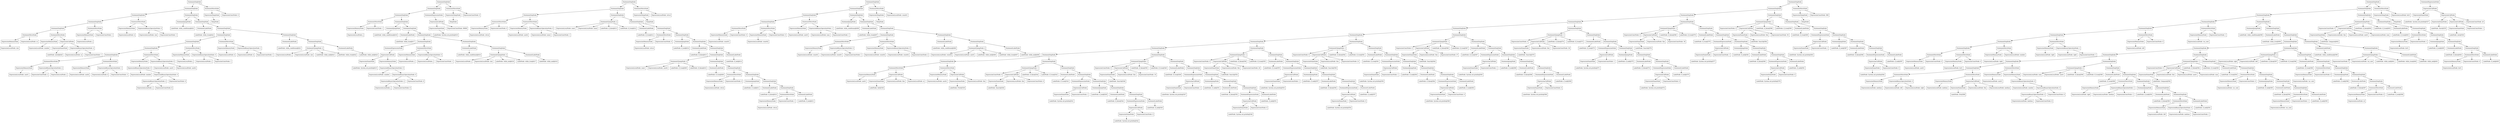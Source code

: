 digraph BinarySearch {
"0x6030000c0f40" [label="StatementSeqNode" shape=box]
"0x6030000c0ee0" [label="StatementSeqNode" shape=box]
"0x6030000c08b0" [label="StatementSeqNode" shape=box]
"0x6030000c07f0" [label="StatementSeqNode" shape=box]
"0x6030000c0790" [label="StatementSeqNode" shape=box]
"0x6030000c0700" [label="StatementMoveNode" shape=box]
"0x602000046f50" [label="ExpressionMemoryNode" shape=box]
"0x6040000a0fd0" [label="ExpressionLocalNode: size" shape=box]
"0x602000046f50" -> "0x6040000a0fd0"
"0x6030000c0700" -> "0x602000046f50"
"0x6040000a0f90" [label="ExpressionLocalNode: sz" shape=box]
"0x6030000c0700" -> "0x6040000a0f90"
"0x6030000c0790" -> "0x6030000c0700"
"0x6030000c0760" [label="StatementMoveNode" shape=box]
"0x602000047050" [label="ExpressionMemoryNode" shape=box]
"0x6040000a10d0" [label="ExpressionLocalNode: number" shape=box]
"0x602000047050" -> "0x6040000a10d0"
"0x6030000c0760" -> "0x602000047050"
"0x6040000a1050" [label="ExpressionCallNode" shape=box]
"0x602000046f90" [label="ExpressionNameNode" shape=box]
"0x6040000a1010" [label="LabelNode: new[]@620" shape=box]
"0x602000046f90" -> "0x6040000a1010"
"0x6040000a1050" -> "0x602000046f90"
"0x6030000c0730" [label="ExpressionBinaryOperationNode: 2" shape=box]
"0x6040000a1090" [label="ExpressionLocalNode: sz" shape=box]
"0x6030000c0730" -> "0x6040000a1090"
"0x602000046fd0" [label="ExpressionConstNode: 1" shape=box]
"0x6030000c0730" -> "0x602000046fd0"
"0x6040000a1050" -> "0x6030000c0730"
"0x6030000c0760" -> "0x6040000a1050"
"0x6030000c0790" -> "0x6030000c0760"
"0x6030000c07f0" -> "0x6030000c0790"
"0x6030000c07c0" [label="StatementMoveNode" shape=box]
"0x602000047110" [label="ExpressionMemoryNode" shape=box]
"0x6040000a1110" [label="ExpressionLocalNode: j" shape=box]
"0x602000047110" -> "0x6040000a1110"
"0x6030000c07c0" -> "0x602000047110"
"0x6020000470d0" [label="ExpressionConstNode: 1" shape=box]
"0x6030000c07c0" -> "0x6020000470d0"
"0x6030000c07f0" -> "0x6030000c07c0"
"0x6030000c08b0" -> "0x6030000c07f0"
"0x6030000c0880" [label="StatementMoveNode" shape=box]
"0x6020000471f0" [label="ExpressionMemoryNode" shape=box]
"0x6040000a1190" [label="ExpressionLocalNode: k" shape=box]
"0x6020000471f0" -> "0x6040000a1190"
"0x6030000c0880" -> "0x6020000471f0"
"0x6030000c0850" [label="ExpressionBinaryOperationNode: 0" shape=box]
"0x6040000a1150" [label="ExpressionLocalNode: size" shape=box]
"0x6030000c0850" -> "0x6040000a1150"
"0x6020000471b0" [label="ExpressionConstNode: 1" shape=box]
"0x6030000c0850" -> "0x6020000471b0"
"0x6030000c0880" -> "0x6030000c0850"
"0x6030000c08b0" -> "0x6030000c0880"
"0x6030000c0ee0" -> "0x6030000c08b0"
"0x6030000c0df0" [label="StatementSeqNode" shape=box]
"0x602000047750" [label="StatementJumpNode" shape=box]
"0x6040000a1550" [label="LabelNode: while_conditional@621" shape=box]
"0x602000047750" -> "0x6040000a1550"
"0x6030000c0df0" -> "0x602000047750"
"0x6030000c0e20" [label="StatementSeqNode" shape=box]
"0x602000047710" [label="StatementLabelNode" shape=box]
"0x6040000a1690" [label="LabelNode: while_true@622" shape=box]
"0x602000047710" -> "0x6040000a1690"
"0x6030000c0e20" -> "0x602000047710"
"0x6030000c0e50" [label="StatementSeqNode" shape=box]
"0x6030000c0ca0" [label="StatementSeqNode" shape=box]
"0x6030000c0cd0" [label="StatementSeqNode" shape=box]
"0x6030000c0d00" [label="StatementSeqNode" shape=box]
"0x6030000c0d30" [label="StatementSeqNode" shape=box]
"0x6030000c0970" [label="StatementMoveNode" shape=box]
"0x602000047310" [label="ExpressionMemoryNode" shape=box]
"0x6040000a1290" [label="ExpressionLocalNode: aux01" shape=box]
"0x602000047310" -> "0x6040000a1290"
"0x6030000c0970" -> "0x602000047310"
"0x6030000c0940" [label="ExpressionBinaryOperationNode: 2" shape=box]
"0x6020000472b0" [label="ExpressionConstNode: 2" shape=box]
"0x6030000c0940" -> "0x6020000472b0"
"0x6040000a1250" [label="ExpressionLocalNode: j" shape=box]
"0x6030000c0940" -> "0x6040000a1250"
"0x6030000c0970" -> "0x6030000c0940"
"0x6030000c0d30" -> "0x6030000c0970"
"0x6030000c0a00" [label="StatementMoveNode" shape=box]
"0x6020000473f0" [label="ExpressionMemoryNode" shape=box]
"0x6040000a1310" [label="ExpressionLocalNode: aux02" shape=box]
"0x6020000473f0" -> "0x6040000a1310"
"0x6030000c0a00" -> "0x6020000473f0"
"0x6030000c09d0" [label="ExpressionBinaryOperationNode: 1" shape=box]
"0x6040000a12d0" [label="ExpressionLocalNode: k" shape=box]
"0x6030000c09d0" -> "0x6040000a12d0"
"0x6020000473b0" [label="ExpressionConstNode: 3" shape=box]
"0x6030000c09d0" -> "0x6020000473b0"
"0x6030000c0a00" -> "0x6030000c09d0"
"0x6030000c0d30" -> "0x6030000c0a00"
"0x6030000c0d00" -> "0x6030000c0d30"
"0x6030000c0b20" [label="StatementMoveNode" shape=box]
"0x602000047510" [label="ExpressionMemoryNode" shape=box]
"0x6030000c0ac0" [label="ExpressionBinaryOperationNode: 0" shape=box]
"0x6040000a13d0" [label="ExpressionLocalNode: number" shape=box]
"0x6030000c0ac0" -> "0x6040000a13d0"
"0x6030000c0a90" [label="ExpressionBinaryOperationNode: 0" shape=box]
"0x6030000c0a60" [label="ExpressionBinaryOperationNode: 2" shape=box]
"0x6040000a1410" [label="ExpressionLocalNode: j" shape=box]
"0x6030000c0a60" -> "0x6040000a1410"
"0x6020000474f0" [label="ExpressionConstNode: 8" shape=box]
"0x6030000c0a60" -> "0x6020000474f0"
"0x6030000c0a90" -> "0x6030000c0a60"
"0x6020000474d0" [label="ExpressionConstNode: 8" shape=box]
"0x6030000c0a90" -> "0x6020000474d0"
"0x6030000c0ac0" -> "0x6030000c0a90"
"0x602000047510" -> "0x6030000c0ac0"
"0x6030000c0b20" -> "0x602000047510"
"0x6030000c0af0" [label="ExpressionBinaryOperationNode: 0" shape=box]
"0x6040000a1350" [label="ExpressionLocalNode: aux01" shape=box]
"0x6030000c0af0" -> "0x6040000a1350"
"0x6040000a1390" [label="ExpressionLocalNode: aux02" shape=box]
"0x6030000c0af0" -> "0x6040000a1390"
"0x6030000c0b20" -> "0x6030000c0af0"
"0x6030000c0d00" -> "0x6030000c0b20"
"0x6030000c0cd0" -> "0x6030000c0d00"
"0x6030000c0be0" [label="StatementMoveNode" shape=box]
"0x6020000475d0" [label="ExpressionMemoryNode" shape=box]
"0x6040000a1490" [label="ExpressionLocalNode: j" shape=box]
"0x6020000475d0" -> "0x6040000a1490"
"0x6030000c0be0" -> "0x6020000475d0"
"0x6030000c0bb0" [label="ExpressionBinaryOperationNode: 0" shape=box]
"0x6040000a1450" [label="ExpressionLocalNode: j" shape=box]
"0x6030000c0bb0" -> "0x6040000a1450"
"0x602000047590" [label="ExpressionConstNode: 1" shape=box]
"0x6030000c0bb0" -> "0x602000047590"
"0x6030000c0be0" -> "0x6030000c0bb0"
"0x6030000c0cd0" -> "0x6030000c0be0"
"0x6030000c0ca0" -> "0x6030000c0cd0"
"0x6030000c0c70" [label="StatementMoveNode" shape=box]
"0x602000047690" [label="ExpressionMemoryNode" shape=box]
"0x6040000a1510" [label="ExpressionLocalNode: k" shape=box]
"0x602000047690" -> "0x6040000a1510"
"0x6030000c0c70" -> "0x602000047690"
"0x6030000c0c40" [label="ExpressionBinaryOperationNode: 1" shape=box]
"0x6040000a14d0" [label="ExpressionLocalNode: k" shape=box]
"0x6030000c0c40" -> "0x6040000a14d0"
"0x602000047650" [label="ExpressionConstNode: 1" shape=box]
"0x6030000c0c40" -> "0x602000047650"
"0x6030000c0c70" -> "0x6030000c0c40"
"0x6030000c0ca0" -> "0x6030000c0c70"
"0x6030000c0e50" -> "0x6030000c0ca0"
"0x6030000c0e80" [label="StatementSeqNode" shape=box]
"0x6020000476f0" [label="StatementLabelNode" shape=box]
"0x6040000a1650" [label="LabelNode: while_conditional@621" shape=box]
"0x6020000476f0" -> "0x6040000a1650"
"0x6030000c0e80" -> "0x6020000476f0"
"0x6030000c0eb0" [label="StatementSeqNode" shape=box]
"0x6040000a1710" [label="StatementCJumpNode: 2" shape=box]
"0x6040000a11d0" [label="ExpressionLocalNode: j" shape=box]
"0x6040000a1710" -> "0x6040000a11d0"
"0x6040000a1210" [label="ExpressionLocalNode: size" shape=box]
"0x6040000a1710" -> "0x6040000a1210"
"0x6040000a1610" [label="LabelNode: while_end@623" shape=box]
"0x6040000a1710" -> "0x6040000a1610"
"0x6040000a15d0" [label="LabelNode: while_true@622" shape=box]
"0x6040000a1710" -> "0x6040000a15d0"
"0x6030000c0eb0" -> "0x6040000a1710"
"0x602000047730" [label="StatementLabelNode" shape=box]
"0x6040000a16d0" [label="LabelNode: while_end@623" shape=box]
"0x602000047730" -> "0x6040000a16d0"
"0x6030000c0eb0" -> "0x602000047730"
"0x6030000c0e80" -> "0x6030000c0eb0"
"0x6030000c0e50" -> "0x6030000c0e80"
"0x6030000c0e20" -> "0x6030000c0e50"
"0x6030000c0df0" -> "0x6030000c0e20"
"0x6030000c0ee0" -> "0x6030000c0df0"
"0x6030000c0f40" -> "0x6030000c0ee0"
"0x6030000c0f10" [label="StatementMoveNode" shape=box]
"0x6020000477f0" [label="ExpressionTempNode" shape=box]
"0x6040000a1750" [label="TempNode" shape=box]
"0x6020000477f0" -> "0x6040000a1750"
"0x6030000c0f10" -> "0x6020000477f0"
"0x6020000477d0" [label="ExpressionConstNode: 0" shape=box]
"0x6030000c0f10" -> "0x6020000477d0"
"0x6030000c0f40" -> "0x6030000c0f10"
"0x6030000c06d0" [label="StatementSeqNode" shape=box]
"0x6030000c0670" [label="StatementSeqNode" shape=box]
"0x6030000c05e0" [label="StatementSeqNode" shape=box]
"0x6030000c0250" [label="StatementMoveNode" shape=box]
"0x6020000469f0" [label="ExpressionMemoryNode" shape=box]
"0x6040000a0a10" [label="ExpressionLocalNode: j" shape=box]
"0x6020000469f0" -> "0x6040000a0a10"
"0x6030000c0250" -> "0x6020000469f0"
"0x6020000469b0" [label="ExpressionConstNode: 1" shape=box]
"0x6030000c0250" -> "0x6020000469b0"
"0x6030000c05e0" -> "0x6030000c0250"
"0x6030000c04f0" [label="StatementSeqNode" shape=box]
"0x602000046d30" [label="StatementJumpNode" shape=box]
"0x6040000a0c90" [label="LabelNode: while_conditional@616" shape=box]
"0x602000046d30" -> "0x6040000a0c90"
"0x6030000c04f0" -> "0x602000046d30"
"0x6030000c0520" [label="StatementSeqNode" shape=box]
"0x602000046cf0" [label="StatementLabelNode" shape=box]
"0x6040000a0dd0" [label="LabelNode: while_true@617" shape=box]
"0x602000046cf0" -> "0x6040000a0dd0"
"0x6030000c0520" -> "0x602000046cf0"
"0x6030000c0550" [label="StatementSeqNode" shape=box]
"0x6030000c0430" [label="StatementSeqNode" shape=box]
"0x602000046b70" [label="StatementExpressionNode" shape=box]
"0x6040000a0bd0" [label="ExpressionCallNode" shape=box]
"0x602000046b30" [label="ExpressionNameNode" shape=box]
"0x6040000a0b50" [label="LabelNode: System.out.println@615" shape=box]
"0x602000046b30" -> "0x6040000a0b50"
"0x6040000a0bd0" -> "0x602000046b30"
"0x602000046b10" [label="ExpressionMemoryNode" shape=box]
"0x6030000c0310" [label="ExpressionBinaryOperationNode: 0" shape=box]
"0x6040000a0ad0" [label="ExpressionLocalNode: number" shape=box]
"0x6030000c0310" -> "0x6040000a0ad0"
"0x6030000c02e0" [label="ExpressionBinaryOperationNode: 0" shape=box]
"0x6030000c02b0" [label="ExpressionBinaryOperationNode: 2" shape=box]
"0x6040000a0b10" [label="ExpressionLocalNode: j" shape=box]
"0x6030000c02b0" -> "0x6040000a0b10"
"0x602000046ad0" [label="ExpressionConstNode: 8" shape=box]
"0x6030000c02b0" -> "0x602000046ad0"
"0x6030000c02e0" -> "0x6030000c02b0"
"0x602000046ab0" [label="ExpressionConstNode: 8" shape=box]
"0x6030000c02e0" -> "0x602000046ab0"
"0x6030000c0310" -> "0x6030000c02e0"
"0x602000046b10" -> "0x6030000c0310"
"0x6040000a0bd0" -> "0x602000046b10"
"0x602000046b70" -> "0x6040000a0bd0"
"0x6030000c0430" -> "0x602000046b70"
"0x6030000c0400" [label="StatementMoveNode" shape=box]
"0x602000046c50" [label="ExpressionMemoryNode" shape=box]
"0x6040000a0c50" [label="ExpressionLocalNode: j" shape=box]
"0x602000046c50" -> "0x6040000a0c50"
"0x6030000c0400" -> "0x602000046c50"
"0x6030000c03d0" [label="ExpressionBinaryOperationNode: 0" shape=box]
"0x6040000a0c10" [label="ExpressionLocalNode: j" shape=box]
"0x6030000c03d0" -> "0x6040000a0c10"
"0x602000046c10" [label="ExpressionConstNode: 1" shape=box]
"0x6030000c03d0" -> "0x602000046c10"
"0x6030000c0400" -> "0x6030000c03d0"
"0x6030000c0430" -> "0x6030000c0400"
"0x6030000c0550" -> "0x6030000c0430"
"0x6030000c0580" [label="StatementSeqNode" shape=box]
"0x602000046cd0" [label="StatementLabelNode" shape=box]
"0x6040000a0d90" [label="LabelNode: while_conditional@616" shape=box]
"0x602000046cd0" -> "0x6040000a0d90"
"0x6030000c0580" -> "0x602000046cd0"
"0x6030000c05b0" [label="StatementSeqNode" shape=box]
"0x6040000a0e50" [label="StatementCJumpNode: 2" shape=box]
"0x6040000a0a50" [label="ExpressionLocalNode: j" shape=box]
"0x6040000a0e50" -> "0x6040000a0a50"
"0x6040000a0a90" [label="ExpressionLocalNode: size" shape=box]
"0x6040000a0e50" -> "0x6040000a0a90"
"0x6040000a0d50" [label="LabelNode: while_end@618" shape=box]
"0x6040000a0e50" -> "0x6040000a0d50"
"0x6040000a0d10" [label="LabelNode: while_true@617" shape=box]
"0x6040000a0e50" -> "0x6040000a0d10"
"0x6030000c05b0" -> "0x6040000a0e50"
"0x602000046d10" [label="StatementLabelNode" shape=box]
"0x6040000a0e10" [label="LabelNode: while_end@618" shape=box]
"0x602000046d10" -> "0x6040000a0e10"
"0x6030000c05b0" -> "0x602000046d10"
"0x6030000c0580" -> "0x6030000c05b0"
"0x6030000c0550" -> "0x6030000c0580"
"0x6030000c0520" -> "0x6030000c0550"
"0x6030000c04f0" -> "0x6030000c0520"
"0x6030000c05e0" -> "0x6030000c04f0"
"0x6030000c0670" -> "0x6030000c05e0"
"0x602000046e10" [label="StatementExpressionNode" shape=box]
"0x6040000a0f10" [label="ExpressionCallNode" shape=box]
"0x602000046dd0" [label="ExpressionNameNode" shape=box]
"0x6040000a0e90" [label="LabelNode: System.out.println@619" shape=box]
"0x602000046dd0" -> "0x6040000a0e90"
"0x6040000a0f10" -> "0x602000046dd0"
"0x602000046db0" [label="ExpressionConstNode: 99999" shape=box]
"0x6040000a0f10" -> "0x602000046db0"
"0x602000046e10" -> "0x6040000a0f10"
"0x6030000c0670" -> "0x602000046e10"
"0x6030000c06d0" -> "0x6030000c0670"
"0x6030000c06a0" [label="StatementMoveNode" shape=box]
"0x602000046eb0" [label="ExpressionTempNode" shape=box]
"0x6040000a0f50" [label="TempNode" shape=box]
"0x602000046eb0" -> "0x6040000a0f50"
"0x6030000c06a0" -> "0x602000046eb0"
"0x602000046e90" [label="ExpressionConstNode: 0" shape=box]
"0x6030000c06a0" -> "0x602000046e90"
"0x6030000c06d0" -> "0x6030000c06a0"
"0x6030000c01f0" [label="StatementSeqNode" shape=box]
"0x6030000c0190" [label="StatementSeqNode" shape=box]
"0x60300009fdc0" [label="StatementSeqNode" shape=box]
"0x60300009fd00" [label="StatementMoveNode" shape=box]
"0x602000046430" [label="ExpressionMemoryNode" shape=box]
"0x6040000a0390" [label="ExpressionLocalNode: retval" shape=box]
"0x602000046430" -> "0x6040000a0390"
"0x60300009fd00" -> "0x602000046430"
"0x6020000463f0" [label="ExpressionConstNode: 0" shape=box]
"0x60300009fd00" -> "0x6020000463f0"
"0x60300009fdc0" -> "0x60300009fd00"
"0x60300009fd90" [label="StatementMoveNode" shape=box]
"0x6020000464f0" [label="ExpressionMemoryNode" shape=box]
"0x6040000a0410" [label="ExpressionLocalNode: aux02" shape=box]
"0x6020000464f0" -> "0x6040000a0410"
"0x60300009fd90" -> "0x6020000464f0"
"0x60300009fd60" [label="ExpressionBinaryOperationNode: 0" shape=box]
"0x6040000a03d0" [label="ExpressionLocalNode: num2" shape=box]
"0x60300009fd60" -> "0x6040000a03d0"
"0x6020000464b0" [label="ExpressionConstNode: 1" shape=box]
"0x60300009fd60" -> "0x6020000464b0"
"0x60300009fd90" -> "0x60300009fd60"
"0x60300009fdc0" -> "0x60300009fd90"
"0x6030000c0190" -> "0x60300009fdc0"
"0x6030000c0070" [label="StatementSeqNode" shape=box]
"0x6040000a0950" [label="StatementCJumpNode: 2" shape=box]
"0x6040000a0450" [label="ExpressionLocalNode: num1" shape=box]
"0x6040000a0950" -> "0x6040000a0450"
"0x6040000a0490" [label="ExpressionLocalNode: num2" shape=box]
"0x6040000a0950" -> "0x6040000a0490"
"0x6040000a0810" [label="LabelNode: if_false@613" shape=box]
"0x6040000a0950" -> "0x6040000a0810"
"0x6040000a07d0" [label="LabelNode: if_true@612" shape=box]
"0x6040000a0950" -> "0x6040000a07d0"
"0x6030000c0070" -> "0x6040000a0950"
"0x6030000c00a0" [label="StatementSeqNode" shape=box]
"0x602000046850" [label="StatementLabelNode" shape=box]
"0x6040000a0890" [label="LabelNode: if_true@612" shape=box]
"0x602000046850" -> "0x6040000a0890"
"0x6030000c00a0" -> "0x602000046850"
"0x6030000c00d0" [label="StatementSeqNode" shape=box]
"0x60300009fe20" [label="StatementMoveNode" shape=box]
"0x6020000465f0" [label="ExpressionMemoryNode" shape=box]
"0x6040000a04d0" [label="ExpressionLocalNode: retval" shape=box]
"0x6020000465f0" -> "0x6040000a04d0"
"0x60300009fe20" -> "0x6020000465f0"
"0x6020000465b0" [label="ExpressionConstNode: 0" shape=box]
"0x60300009fe20" -> "0x6020000465b0"
"0x6030000c00d0" -> "0x60300009fe20"
"0x6030000c0100" [label="StatementSeqNode" shape=box]
"0x6020000468b0" [label="StatementJumpNode" shape=box]
"0x6040000a0850" [label="LabelNode: if_end@614" shape=box]
"0x6020000468b0" -> "0x6040000a0850"
"0x6030000c0100" -> "0x6020000468b0"
"0x6030000c0130" [label="StatementSeqNode" shape=box]
"0x602000046870" [label="StatementLabelNode" shape=box]
"0x6040000a08d0" [label="LabelNode: if_false@613" shape=box]
"0x602000046870" -> "0x6040000a08d0"
"0x6030000c0130" -> "0x602000046870"
"0x6030000c0160" [label="StatementSeqNode" shape=box]
"0x60300009ff40" [label="StatementSeqNode" shape=box]
"0x6040000a0790" [label="StatementCJumpNode: 2" shape=box]
"0x6040000a0510" [label="ExpressionLocalNode: num1" shape=box]
"0x6040000a0790" -> "0x6040000a0510"
"0x6040000a0550" [label="ExpressionLocalNode: aux02" shape=box]
"0x6040000a0790" -> "0x6040000a0550"
"0x6040000a0610" [label="LabelNode: if_true@609" shape=box]
"0x6040000a0790" -> "0x6040000a0610"
"0x6040000a0650" [label="LabelNode: if_false@610" shape=box]
"0x6040000a0790" -> "0x6040000a0650"
"0x60300009ff40" -> "0x6040000a0790"
"0x60300009ff70" [label="StatementSeqNode" shape=box]
"0x6020000467b0" [label="StatementLabelNode" shape=box]
"0x6040000a06d0" [label="LabelNode: if_true@609" shape=box]
"0x6020000467b0" -> "0x6040000a06d0"
"0x60300009ff70" -> "0x6020000467b0"
"0x60300009ffa0" [label="StatementSeqNode" shape=box]
"0x60300009fee0" [label="StatementMoveNode" shape=box]
"0x6020000466d0" [label="ExpressionMemoryNode" shape=box]
"0x6040000a0590" [label="ExpressionLocalNode: retval" shape=box]
"0x6020000466d0" -> "0x6040000a0590"
"0x60300009fee0" -> "0x6020000466d0"
"0x602000046690" [label="ExpressionConstNode: 0" shape=box]
"0x60300009fee0" -> "0x602000046690"
"0x60300009ffa0" -> "0x60300009fee0"
"0x60300009ffd0" [label="StatementSeqNode" shape=box]
"0x602000046810" [label="StatementJumpNode" shape=box]
"0x6040000a0690" [label="LabelNode: if_end@611" shape=box]
"0x602000046810" -> "0x6040000a0690"
"0x60300009ffd0" -> "0x602000046810"
"0x6030000c0010" [label="StatementSeqNode" shape=box]
"0x6020000467d0" [label="StatementLabelNode" shape=box]
"0x6040000a0710" [label="LabelNode: if_false@610" shape=box]
"0x6020000467d0" -> "0x6040000a0710"
"0x6030000c0010" -> "0x6020000467d0"
"0x6030000c0040" [label="StatementSeqNode" shape=box]
"0x60300009ff10" [label="StatementMoveNode" shape=box]
"0x602000046770" [label="ExpressionMemoryNode" shape=box]
"0x6040000a05d0" [label="ExpressionLocalNode: retval" shape=box]
"0x602000046770" -> "0x6040000a05d0"
"0x60300009ff10" -> "0x602000046770"
"0x602000046730" [label="ExpressionConstNode: 1" shape=box]
"0x60300009ff10" -> "0x602000046730"
"0x6030000c0040" -> "0x60300009ff10"
"0x6020000467f0" [label="StatementLabelNode" shape=box]
"0x6040000a0750" [label="LabelNode: if_end@611" shape=box]
"0x6020000467f0" -> "0x6040000a0750"
"0x6030000c0040" -> "0x6020000467f0"
"0x6030000c0010" -> "0x6030000c0040"
"0x60300009ffd0" -> "0x6030000c0010"
"0x60300009ffa0" -> "0x60300009ffd0"
"0x60300009ff70" -> "0x60300009ffa0"
"0x60300009ff40" -> "0x60300009ff70"
"0x6030000c0160" -> "0x60300009ff40"
"0x602000046890" [label="StatementLabelNode" shape=box]
"0x6040000a0910" [label="LabelNode: if_end@614" shape=box]
"0x602000046890" -> "0x6040000a0910"
"0x6030000c0160" -> "0x602000046890"
"0x6030000c0130" -> "0x6030000c0160"
"0x6030000c0100" -> "0x6030000c0130"
"0x6030000c00d0" -> "0x6030000c0100"
"0x6030000c00a0" -> "0x6030000c00d0"
"0x6030000c0070" -> "0x6030000c00a0"
"0x6030000c0190" -> "0x6030000c0070"
"0x6030000c01f0" -> "0x6030000c0190"
"0x6030000c01c0" [label="StatementMoveNode" shape=box]
"0x602000046930" [label="ExpressionTempNode" shape=box]
"0x6040000a09d0" [label="TempNode" shape=box]
"0x602000046930" -> "0x6040000a09d0"
"0x6030000c01c0" -> "0x602000046930"
"0x6040000a0990" [label="ExpressionLocalNode: retval" shape=box]
"0x6030000c01c0" -> "0x6040000a0990"
"0x6030000c01f0" -> "0x6030000c01c0"
"0x60300009fca0" [label="StatementSeqNode" shape=box]
"0x60300009fc40" [label="StatementSeqNode" shape=box]
"0x60300009f910" [label="StatementSeqNode" shape=box]
"0x60300009f850" [label="StatementSeqNode" shape=box]
"0x6030000bffe0" [label="StatementMoveNode" shape=box]
"0x602000045e90" [label="ExpressionMemoryNode" shape=box]
"0x60400009fe90" [label="ExpressionLocalNode: count01" shape=box]
"0x602000045e90" -> "0x60400009fe90"
"0x6030000bffe0" -> "0x602000045e90"
"0x602000045e50" [label="ExpressionConstNode: 0" shape=box]
"0x6030000bffe0" -> "0x602000045e50"
"0x60300009f850" -> "0x6030000bffe0"
"0x60300009f820" [label="StatementMoveNode" shape=box]
"0x602000045f30" [label="ExpressionMemoryNode" shape=box]
"0x60400009fed0" [label="ExpressionLocalNode: count02" shape=box]
"0x602000045f30" -> "0x60400009fed0"
"0x60300009f820" -> "0x602000045f30"
"0x602000045ef0" [label="ExpressionConstNode: 0" shape=box]
"0x60300009f820" -> "0x602000045ef0"
"0x60300009f850" -> "0x60300009f820"
"0x60300009f910" -> "0x60300009f850"
"0x60300009f8e0" [label="StatementMoveNode" shape=box]
"0x602000046010" [label="ExpressionMemoryNode" shape=box]
"0x60400009ff50" [label="ExpressionLocalNode: aux03" shape=box]
"0x602000046010" -> "0x60400009ff50"
"0x60300009f8e0" -> "0x602000046010"
"0x60300009f8b0" [label="ExpressionBinaryOperationNode: 1" shape=box]
"0x60400009ff10" [label="ExpressionLocalNode: num" shape=box]
"0x60300009f8b0" -> "0x60400009ff10"
"0x602000045fd0" [label="ExpressionConstNode: 1" shape=box]
"0x60300009f8b0" -> "0x602000045fd0"
"0x60300009f8e0" -> "0x60300009f8b0"
"0x60300009f910" -> "0x60300009f8e0"
"0x60300009fc40" -> "0x60300009f910"
"0x60300009fb50" [label="StatementSeqNode" shape=box]
"0x6020000462f0" [label="StatementJumpNode" shape=box]
"0x6040000a0110" [label="LabelNode: while_conditional@606" shape=box]
"0x6020000462f0" -> "0x6040000a0110"
"0x60300009fb50" -> "0x6020000462f0"
"0x60300009fb80" [label="StatementSeqNode" shape=box]
"0x6020000462b0" [label="StatementLabelNode" shape=box]
"0x6040000a0250" [label="LabelNode: while_true@607" shape=box]
"0x6020000462b0" -> "0x6040000a0250"
"0x60300009fb80" -> "0x6020000462b0"
"0x60300009fbb0" [label="StatementSeqNode" shape=box]
"0x60300009fa90" [label="StatementSeqNode" shape=box]
"0x60300009f9d0" [label="StatementMoveNode" shape=box]
"0x602000046130" [label="ExpressionMemoryNode" shape=box]
"0x6040000a0050" [label="ExpressionLocalNode: count01" shape=box]
"0x602000046130" -> "0x6040000a0050"
"0x60300009f9d0" -> "0x602000046130"
"0x60300009f9a0" [label="ExpressionBinaryOperationNode: 0" shape=box]
"0x6040000a0010" [label="ExpressionLocalNode: count01" shape=box]
"0x60300009f9a0" -> "0x6040000a0010"
"0x6020000460f0" [label="ExpressionConstNode: 1" shape=box]
"0x60300009f9a0" -> "0x6020000460f0"
"0x60300009f9d0" -> "0x60300009f9a0"
"0x60300009fa90" -> "0x60300009f9d0"
"0x60300009fa60" [label="StatementMoveNode" shape=box]
"0x602000046210" [label="ExpressionMemoryNode" shape=box]
"0x6040000a00d0" [label="ExpressionLocalNode: count02" shape=box]
"0x602000046210" -> "0x6040000a00d0"
"0x60300009fa60" -> "0x602000046210"
"0x60300009fa30" [label="ExpressionBinaryOperationNode: 0" shape=box]
"0x6040000a0090" [label="ExpressionLocalNode: count02" shape=box]
"0x60300009fa30" -> "0x6040000a0090"
"0x6020000461d0" [label="ExpressionConstNode: 2" shape=box]
"0x60300009fa30" -> "0x6020000461d0"
"0x60300009fa60" -> "0x60300009fa30"
"0x60300009fa90" -> "0x60300009fa60"
"0x60300009fbb0" -> "0x60300009fa90"
"0x60300009fbe0" [label="StatementSeqNode" shape=box]
"0x602000046290" [label="StatementLabelNode" shape=box]
"0x6040000a0210" [label="LabelNode: while_conditional@606" shape=box]
"0x602000046290" -> "0x6040000a0210"
"0x60300009fbe0" -> "0x602000046290"
"0x60300009fc10" [label="StatementSeqNode" shape=box]
"0x6040000a02d0" [label="StatementCJumpNode: 2" shape=box]
"0x60400009ff90" [label="ExpressionLocalNode: count02" shape=box]
"0x6040000a02d0" -> "0x60400009ff90"
"0x60400009ffd0" [label="ExpressionLocalNode: aux03" shape=box]
"0x6040000a02d0" -> "0x60400009ffd0"
"0x6040000a01d0" [label="LabelNode: while_end@608" shape=box]
"0x6040000a02d0" -> "0x6040000a01d0"
"0x6040000a0190" [label="LabelNode: while_true@607" shape=box]
"0x6040000a02d0" -> "0x6040000a0190"
"0x60300009fc10" -> "0x6040000a02d0"
"0x6020000462d0" [label="StatementLabelNode" shape=box]
"0x6040000a0290" [label="LabelNode: while_end@608" shape=box]
"0x6020000462d0" -> "0x6040000a0290"
"0x60300009fc10" -> "0x6020000462d0"
"0x60300009fbe0" -> "0x60300009fc10"
"0x60300009fbb0" -> "0x60300009fbe0"
"0x60300009fb80" -> "0x60300009fbb0"
"0x60300009fb50" -> "0x60300009fb80"
"0x60300009fc40" -> "0x60300009fb50"
"0x60300009fca0" -> "0x60300009fc40"
"0x60300009fc70" [label="StatementMoveNode" shape=box]
"0x602000046370" [label="ExpressionTempNode" shape=box]
"0x6040000a0350" [label="TempNode" shape=box]
"0x602000046370" -> "0x6040000a0350"
"0x60300009fc70" -> "0x602000046370"
"0x6040000a0310" [label="ExpressionLocalNode: count01" shape=box]
"0x60300009fc70" -> "0x6040000a0310"
"0x60300009fca0" -> "0x60300009fc70"
"0x6030000bf020" [label="StatementSeqNode" shape=box]
"0x6030000befc0" [label="StatementSeqNode" shape=box]
"0x6030000bedb0" [label="StatementSeqNode" shape=box]
"0x6030000beba0" [label="StatementSeqNode" shape=box]
"0x6030000be990" [label="StatementSeqNode" shape=box]
"0x6030000be780" [label="StatementSeqNode" shape=box]
"0x6030000be570" [label="StatementSeqNode" shape=box]
"0x6030000be360" [label="StatementSeqNode" shape=box]
"0x6030000be150" [label="StatementSeqNode" shape=box]
"0x6030000bdf40" [label="StatementSeqNode" shape=box]
"0x6030000bdee0" [label="StatementMoveNode" shape=box]
"0x602000042ed0" [label="ExpressionMemoryNode" shape=box]
"0x60400009c890" [label="ExpressionLocalNode: aux01" shape=box]
"0x602000042ed0" -> "0x60400009c890"
"0x6030000bdee0" -> "0x602000042ed0"
"0x60400009c7d0" [label="ExpressionCallNode" shape=box]
"0x602000042df0" [label="ExpressionNameNode" shape=box]
"0x60400009c790" [label="LabelNode: Init@538" shape=box]
"0x602000042df0" -> "0x60400009c790"
"0x60400009c7d0" -> "0x602000042df0"
"0x60400009c810" [label="ExpressionLocalNode: this" shape=box]
"0x60400009c7d0" -> "0x60400009c810"
"0x60400009c850" [label="ExpressionLocalNode: sz" shape=box]
"0x60400009c7d0" -> "0x60400009c850"
"0x6030000bdee0" -> "0x60400009c7d0"
"0x6030000bdf40" -> "0x6030000bdee0"
"0x6030000bdf10" [label="StatementMoveNode" shape=box]
"0x602000042fb0" [label="ExpressionMemoryNode" shape=box]
"0x60400009c990" [label="ExpressionLocalNode: aux02" shape=box]
"0x602000042fb0" -> "0x60400009c990"
"0x6030000bdf10" -> "0x602000042fb0"
"0x60400009c910" [label="ExpressionCallNode" shape=box]
"0x602000042f10" [label="ExpressionNameNode" shape=box]
"0x60400009c8d0" [label="LabelNode: Print@539" shape=box]
"0x602000042f10" -> "0x60400009c8d0"
"0x60400009c910" -> "0x602000042f10"
"0x60400009c950" [label="ExpressionLocalNode: this" shape=box]
"0x60400009c910" -> "0x60400009c950"
"0x6030000bdf10" -> "0x60400009c910"
"0x6030000bdf40" -> "0x6030000bdf10"
"0x6030000be150" -> "0x6030000bdf40"
"0x6030000be030" [label="StatementSeqNode" shape=box]
"0x60400009cd90" [label="StatementCJumpNode: 1" shape=box]
"0x6020000432f0" [label="ExpressionConstNode: 0" shape=box]
"0x60400009cd90" -> "0x6020000432f0"
"0x60400009ca10" [label="ExpressionCallNode" shape=box]
"0x602000043010" [label="ExpressionNameNode" shape=box]
"0x60400009c9d0" [label="LabelNode: Search@540" shape=box]
"0x602000043010" -> "0x60400009c9d0"
"0x60400009ca10" -> "0x602000043010"
"0x60400009ca50" [label="ExpressionLocalNode: this" shape=box]
"0x60400009ca10" -> "0x60400009ca50"
"0x602000043090" [label="ExpressionConstNode: 8" shape=box]
"0x60400009ca10" -> "0x602000043090"
"0x60400009cd90" -> "0x60400009ca10"
"0x60400009cc50" [label="LabelNode: if_false@544" shape=box]
"0x60400009cd90" -> "0x60400009cc50"
"0x60400009cc10" [label="LabelNode: if_true@543" shape=box]
"0x60400009cd90" -> "0x60400009cc10"
"0x6030000be030" -> "0x60400009cd90"
"0x6030000be060" [label="StatementSeqNode" shape=box]
"0x602000043270" [label="StatementLabelNode" shape=box]
"0x60400009ccd0" [label="LabelNode: if_true@543" shape=box]
"0x602000043270" -> "0x60400009ccd0"
"0x6030000be060" -> "0x602000043270"
"0x6030000be090" [label="StatementSeqNode" shape=box]
"0x602000043170" [label="StatementExpressionNode" shape=box]
"0x60400009cb10" [label="ExpressionCallNode" shape=box]
"0x602000043130" [label="ExpressionNameNode" shape=box]
"0x60400009ca90" [label="LabelNode: System.out.println@541" shape=box]
"0x602000043130" -> "0x60400009ca90"
"0x60400009cb10" -> "0x602000043130"
"0x602000043110" [label="ExpressionConstNode: 1" shape=box]
"0x60400009cb10" -> "0x602000043110"
"0x602000043170" -> "0x60400009cb10"
"0x6030000be090" -> "0x602000043170"
"0x6030000be0c0" [label="StatementSeqNode" shape=box]
"0x6020000432d0" [label="StatementJumpNode" shape=box]
"0x60400009cc90" [label="LabelNode: if_end@545" shape=box]
"0x6020000432d0" -> "0x60400009cc90"
"0x6030000be0c0" -> "0x6020000432d0"
"0x6030000be0f0" [label="StatementSeqNode" shape=box]
"0x602000043290" [label="StatementLabelNode" shape=box]
"0x60400009cd10" [label="LabelNode: if_false@544" shape=box]
"0x602000043290" -> "0x60400009cd10"
"0x6030000be0f0" -> "0x602000043290"
"0x6030000be120" [label="StatementSeqNode" shape=box]
"0x602000043230" [label="StatementExpressionNode" shape=box]
"0x60400009cbd0" [label="ExpressionCallNode" shape=box]
"0x6020000431f0" [label="ExpressionNameNode" shape=box]
"0x60400009cb50" [label="LabelNode: System.out.println@542" shape=box]
"0x6020000431f0" -> "0x60400009cb50"
"0x60400009cbd0" -> "0x6020000431f0"
"0x6020000431d0" [label="ExpressionConstNode: 0" shape=box]
"0x60400009cbd0" -> "0x6020000431d0"
"0x602000043230" -> "0x60400009cbd0"
"0x6030000be120" -> "0x602000043230"
"0x6020000432b0" [label="StatementLabelNode" shape=box]
"0x60400009cd50" [label="LabelNode: if_end@545" shape=box]
"0x6020000432b0" -> "0x60400009cd50"
"0x6030000be120" -> "0x6020000432b0"
"0x6030000be0f0" -> "0x6030000be120"
"0x6030000be0c0" -> "0x6030000be0f0"
"0x6030000be090" -> "0x6030000be0c0"
"0x6030000be060" -> "0x6030000be090"
"0x6030000be030" -> "0x6030000be060"
"0x6030000be150" -> "0x6030000be030"
"0x6030000be360" -> "0x6030000be150"
"0x6030000be240" [label="StatementSeqNode" shape=box]
"0x60400009d190" [label="StatementCJumpNode: 1" shape=box]
"0x602000043630" [label="ExpressionConstNode: 0" shape=box]
"0x60400009d190" -> "0x602000043630"
"0x60400009ce10" [label="ExpressionCallNode" shape=box]
"0x602000043350" [label="ExpressionNameNode" shape=box]
"0x60400009cdd0" [label="LabelNode: Search@546" shape=box]
"0x602000043350" -> "0x60400009cdd0"
"0x60400009ce10" -> "0x602000043350"
"0x60400009ce50" [label="ExpressionLocalNode: this" shape=box]
"0x60400009ce10" -> "0x60400009ce50"
"0x6020000433d0" [label="ExpressionConstNode: 19" shape=box]
"0x60400009ce10" -> "0x6020000433d0"
"0x60400009d190" -> "0x60400009ce10"
"0x60400009d050" [label="LabelNode: if_false@550" shape=box]
"0x60400009d190" -> "0x60400009d050"
"0x60400009d010" [label="LabelNode: if_true@549" shape=box]
"0x60400009d190" -> "0x60400009d010"
"0x6030000be240" -> "0x60400009d190"
"0x6030000be270" [label="StatementSeqNode" shape=box]
"0x6020000435b0" [label="StatementLabelNode" shape=box]
"0x60400009d0d0" [label="LabelNode: if_true@549" shape=box]
"0x6020000435b0" -> "0x60400009d0d0"
"0x6030000be270" -> "0x6020000435b0"
"0x6030000be2a0" [label="StatementSeqNode" shape=box]
"0x6020000434b0" [label="StatementExpressionNode" shape=box]
"0x60400009cf10" [label="ExpressionCallNode" shape=box]
"0x602000043470" [label="ExpressionNameNode" shape=box]
"0x60400009ce90" [label="LabelNode: System.out.println@547" shape=box]
"0x602000043470" -> "0x60400009ce90"
"0x60400009cf10" -> "0x602000043470"
"0x602000043450" [label="ExpressionConstNode: 1" shape=box]
"0x60400009cf10" -> "0x602000043450"
"0x6020000434b0" -> "0x60400009cf10"
"0x6030000be2a0" -> "0x6020000434b0"
"0x6030000be2d0" [label="StatementSeqNode" shape=box]
"0x602000043610" [label="StatementJumpNode" shape=box]
"0x60400009d090" [label="LabelNode: if_end@551" shape=box]
"0x602000043610" -> "0x60400009d090"
"0x6030000be2d0" -> "0x602000043610"
"0x6030000be300" [label="StatementSeqNode" shape=box]
"0x6020000435d0" [label="StatementLabelNode" shape=box]
"0x60400009d110" [label="LabelNode: if_false@550" shape=box]
"0x6020000435d0" -> "0x60400009d110"
"0x6030000be300" -> "0x6020000435d0"
"0x6030000be330" [label="StatementSeqNode" shape=box]
"0x602000043570" [label="StatementExpressionNode" shape=box]
"0x60400009cfd0" [label="ExpressionCallNode" shape=box]
"0x602000043530" [label="ExpressionNameNode" shape=box]
"0x60400009cf50" [label="LabelNode: System.out.println@548" shape=box]
"0x602000043530" -> "0x60400009cf50"
"0x60400009cfd0" -> "0x602000043530"
"0x602000043510" [label="ExpressionConstNode: 0" shape=box]
"0x60400009cfd0" -> "0x602000043510"
"0x602000043570" -> "0x60400009cfd0"
"0x6030000be330" -> "0x602000043570"
"0x6020000435f0" [label="StatementLabelNode" shape=box]
"0x60400009d150" [label="LabelNode: if_end@551" shape=box]
"0x6020000435f0" -> "0x60400009d150"
"0x6030000be330" -> "0x6020000435f0"
"0x6030000be300" -> "0x6030000be330"
"0x6030000be2d0" -> "0x6030000be300"
"0x6030000be2a0" -> "0x6030000be2d0"
"0x6030000be270" -> "0x6030000be2a0"
"0x6030000be240" -> "0x6030000be270"
"0x6030000be360" -> "0x6030000be240"
"0x6030000be570" -> "0x6030000be360"
"0x6030000be450" [label="StatementSeqNode" shape=box]
"0x60400009d590" [label="StatementCJumpNode: 1" shape=box]
"0x602000043970" [label="ExpressionConstNode: 0" shape=box]
"0x60400009d590" -> "0x602000043970"
"0x60400009d210" [label="ExpressionCallNode" shape=box]
"0x602000043690" [label="ExpressionNameNode" shape=box]
"0x60400009d1d0" [label="LabelNode: Search@552" shape=box]
"0x602000043690" -> "0x60400009d1d0"
"0x60400009d210" -> "0x602000043690"
"0x60400009d250" [label="ExpressionLocalNode: this" shape=box]
"0x60400009d210" -> "0x60400009d250"
"0x602000043710" [label="ExpressionConstNode: 20" shape=box]
"0x60400009d210" -> "0x602000043710"
"0x60400009d590" -> "0x60400009d210"
"0x60400009d450" [label="LabelNode: if_false@556" shape=box]
"0x60400009d590" -> "0x60400009d450"
"0x60400009d410" [label="LabelNode: if_true@555" shape=box]
"0x60400009d590" -> "0x60400009d410"
"0x6030000be450" -> "0x60400009d590"
"0x6030000be480" [label="StatementSeqNode" shape=box]
"0x6020000438f0" [label="StatementLabelNode" shape=box]
"0x60400009d4d0" [label="LabelNode: if_true@555" shape=box]
"0x6020000438f0" -> "0x60400009d4d0"
"0x6030000be480" -> "0x6020000438f0"
"0x6030000be4b0" [label="StatementSeqNode" shape=box]
"0x6020000437f0" [label="StatementExpressionNode" shape=box]
"0x60400009d310" [label="ExpressionCallNode" shape=box]
"0x6020000437b0" [label="ExpressionNameNode" shape=box]
"0x60400009d290" [label="LabelNode: System.out.println@553" shape=box]
"0x6020000437b0" -> "0x60400009d290"
"0x60400009d310" -> "0x6020000437b0"
"0x602000043790" [label="ExpressionConstNode: 1" shape=box]
"0x60400009d310" -> "0x602000043790"
"0x6020000437f0" -> "0x60400009d310"
"0x6030000be4b0" -> "0x6020000437f0"
"0x6030000be4e0" [label="StatementSeqNode" shape=box]
"0x602000043950" [label="StatementJumpNode" shape=box]
"0x60400009d490" [label="LabelNode: if_end@557" shape=box]
"0x602000043950" -> "0x60400009d490"
"0x6030000be4e0" -> "0x602000043950"
"0x6030000be510" [label="StatementSeqNode" shape=box]
"0x602000043910" [label="StatementLabelNode" shape=box]
"0x60400009d510" [label="LabelNode: if_false@556" shape=box]
"0x602000043910" -> "0x60400009d510"
"0x6030000be510" -> "0x602000043910"
"0x6030000be540" [label="StatementSeqNode" shape=box]
"0x6020000438b0" [label="StatementExpressionNode" shape=box]
"0x60400009d3d0" [label="ExpressionCallNode" shape=box]
"0x602000043870" [label="ExpressionNameNode" shape=box]
"0x60400009d350" [label="LabelNode: System.out.println@554" shape=box]
"0x602000043870" -> "0x60400009d350"
"0x60400009d3d0" -> "0x602000043870"
"0x602000043850" [label="ExpressionConstNode: 0" shape=box]
"0x60400009d3d0" -> "0x602000043850"
"0x6020000438b0" -> "0x60400009d3d0"
"0x6030000be540" -> "0x6020000438b0"
"0x602000043930" [label="StatementLabelNode" shape=box]
"0x60400009d550" [label="LabelNode: if_end@557" shape=box]
"0x602000043930" -> "0x60400009d550"
"0x6030000be540" -> "0x602000043930"
"0x6030000be510" -> "0x6030000be540"
"0x6030000be4e0" -> "0x6030000be510"
"0x6030000be4b0" -> "0x6030000be4e0"
"0x6030000be480" -> "0x6030000be4b0"
"0x6030000be450" -> "0x6030000be480"
"0x6030000be570" -> "0x6030000be450"
"0x6030000be780" -> "0x6030000be570"
"0x6030000be660" [label="StatementSeqNode" shape=box]
"0x60400009d990" [label="StatementCJumpNode: 1" shape=box]
"0x602000043cb0" [label="ExpressionConstNode: 0" shape=box]
"0x60400009d990" -> "0x602000043cb0"
"0x60400009d610" [label="ExpressionCallNode" shape=box]
"0x6020000439d0" [label="ExpressionNameNode" shape=box]
"0x60400009d5d0" [label="LabelNode: Search@558" shape=box]
"0x6020000439d0" -> "0x60400009d5d0"
"0x60400009d610" -> "0x6020000439d0"
"0x60400009d650" [label="ExpressionLocalNode: this" shape=box]
"0x60400009d610" -> "0x60400009d650"
"0x602000043a50" [label="ExpressionConstNode: 21" shape=box]
"0x60400009d610" -> "0x602000043a50"
"0x60400009d990" -> "0x60400009d610"
"0x60400009d850" [label="LabelNode: if_false@562" shape=box]
"0x60400009d990" -> "0x60400009d850"
"0x60400009d810" [label="LabelNode: if_true@561" shape=box]
"0x60400009d990" -> "0x60400009d810"
"0x6030000be660" -> "0x60400009d990"
"0x6030000be690" [label="StatementSeqNode" shape=box]
"0x602000043c30" [label="StatementLabelNode" shape=box]
"0x60400009d8d0" [label="LabelNode: if_true@561" shape=box]
"0x602000043c30" -> "0x60400009d8d0"
"0x6030000be690" -> "0x602000043c30"
"0x6030000be6c0" [label="StatementSeqNode" shape=box]
"0x602000043b30" [label="StatementExpressionNode" shape=box]
"0x60400009d710" [label="ExpressionCallNode" shape=box]
"0x602000043af0" [label="ExpressionNameNode" shape=box]
"0x60400009d690" [label="LabelNode: System.out.println@559" shape=box]
"0x602000043af0" -> "0x60400009d690"
"0x60400009d710" -> "0x602000043af0"
"0x602000043ad0" [label="ExpressionConstNode: 1" shape=box]
"0x60400009d710" -> "0x602000043ad0"
"0x602000043b30" -> "0x60400009d710"
"0x6030000be6c0" -> "0x602000043b30"
"0x6030000be6f0" [label="StatementSeqNode" shape=box]
"0x602000043c90" [label="StatementJumpNode" shape=box]
"0x60400009d890" [label="LabelNode: if_end@563" shape=box]
"0x602000043c90" -> "0x60400009d890"
"0x6030000be6f0" -> "0x602000043c90"
"0x6030000be720" [label="StatementSeqNode" shape=box]
"0x602000043c50" [label="StatementLabelNode" shape=box]
"0x60400009d910" [label="LabelNode: if_false@562" shape=box]
"0x602000043c50" -> "0x60400009d910"
"0x6030000be720" -> "0x602000043c50"
"0x6030000be750" [label="StatementSeqNode" shape=box]
"0x602000043bf0" [label="StatementExpressionNode" shape=box]
"0x60400009d7d0" [label="ExpressionCallNode" shape=box]
"0x602000043bb0" [label="ExpressionNameNode" shape=box]
"0x60400009d750" [label="LabelNode: System.out.println@560" shape=box]
"0x602000043bb0" -> "0x60400009d750"
"0x60400009d7d0" -> "0x602000043bb0"
"0x602000043b90" [label="ExpressionConstNode: 0" shape=box]
"0x60400009d7d0" -> "0x602000043b90"
"0x602000043bf0" -> "0x60400009d7d0"
"0x6030000be750" -> "0x602000043bf0"
"0x602000043c70" [label="StatementLabelNode" shape=box]
"0x60400009d950" [label="LabelNode: if_end@563" shape=box]
"0x602000043c70" -> "0x60400009d950"
"0x6030000be750" -> "0x602000043c70"
"0x6030000be720" -> "0x6030000be750"
"0x6030000be6f0" -> "0x6030000be720"
"0x6030000be6c0" -> "0x6030000be6f0"
"0x6030000be690" -> "0x6030000be6c0"
"0x6030000be660" -> "0x6030000be690"
"0x6030000be780" -> "0x6030000be660"
"0x6030000be990" -> "0x6030000be780"
"0x6030000be870" [label="StatementSeqNode" shape=box]
"0x60400009dd90" [label="StatementCJumpNode: 1" shape=box]
"0x602000043ff0" [label="ExpressionConstNode: 0" shape=box]
"0x60400009dd90" -> "0x602000043ff0"
"0x60400009da10" [label="ExpressionCallNode" shape=box]
"0x602000043d10" [label="ExpressionNameNode" shape=box]
"0x60400009d9d0" [label="LabelNode: Search@564" shape=box]
"0x602000043d10" -> "0x60400009d9d0"
"0x60400009da10" -> "0x602000043d10"
"0x60400009da50" [label="ExpressionLocalNode: this" shape=box]
"0x60400009da10" -> "0x60400009da50"
"0x602000043d90" [label="ExpressionConstNode: 37" shape=box]
"0x60400009da10" -> "0x602000043d90"
"0x60400009dd90" -> "0x60400009da10"
"0x60400009dc50" [label="LabelNode: if_false@568" shape=box]
"0x60400009dd90" -> "0x60400009dc50"
"0x60400009dc10" [label="LabelNode: if_true@567" shape=box]
"0x60400009dd90" -> "0x60400009dc10"
"0x6030000be870" -> "0x60400009dd90"
"0x6030000be8a0" [label="StatementSeqNode" shape=box]
"0x602000043f70" [label="StatementLabelNode" shape=box]
"0x60400009dcd0" [label="LabelNode: if_true@567" shape=box]
"0x602000043f70" -> "0x60400009dcd0"
"0x6030000be8a0" -> "0x602000043f70"
"0x6030000be8d0" [label="StatementSeqNode" shape=box]
"0x602000043e70" [label="StatementExpressionNode" shape=box]
"0x60400009db10" [label="ExpressionCallNode" shape=box]
"0x602000043e30" [label="ExpressionNameNode" shape=box]
"0x60400009da90" [label="LabelNode: System.out.println@565" shape=box]
"0x602000043e30" -> "0x60400009da90"
"0x60400009db10" -> "0x602000043e30"
"0x602000043e10" [label="ExpressionConstNode: 1" shape=box]
"0x60400009db10" -> "0x602000043e10"
"0x602000043e70" -> "0x60400009db10"
"0x6030000be8d0" -> "0x602000043e70"
"0x6030000be900" [label="StatementSeqNode" shape=box]
"0x602000043fd0" [label="StatementJumpNode" shape=box]
"0x60400009dc90" [label="LabelNode: if_end@569" shape=box]
"0x602000043fd0" -> "0x60400009dc90"
"0x6030000be900" -> "0x602000043fd0"
"0x6030000be930" [label="StatementSeqNode" shape=box]
"0x602000043f90" [label="StatementLabelNode" shape=box]
"0x60400009dd10" [label="LabelNode: if_false@568" shape=box]
"0x602000043f90" -> "0x60400009dd10"
"0x6030000be930" -> "0x602000043f90"
"0x6030000be960" [label="StatementSeqNode" shape=box]
"0x602000043f30" [label="StatementExpressionNode" shape=box]
"0x60400009dbd0" [label="ExpressionCallNode" shape=box]
"0x602000043ef0" [label="ExpressionNameNode" shape=box]
"0x60400009db50" [label="LabelNode: System.out.println@566" shape=box]
"0x602000043ef0" -> "0x60400009db50"
"0x60400009dbd0" -> "0x602000043ef0"
"0x602000043ed0" [label="ExpressionConstNode: 0" shape=box]
"0x60400009dbd0" -> "0x602000043ed0"
"0x602000043f30" -> "0x60400009dbd0"
"0x6030000be960" -> "0x602000043f30"
"0x602000043fb0" [label="StatementLabelNode" shape=box]
"0x60400009dd50" [label="LabelNode: if_end@569" shape=box]
"0x602000043fb0" -> "0x60400009dd50"
"0x6030000be960" -> "0x602000043fb0"
"0x6030000be930" -> "0x6030000be960"
"0x6030000be900" -> "0x6030000be930"
"0x6030000be8d0" -> "0x6030000be900"
"0x6030000be8a0" -> "0x6030000be8d0"
"0x6030000be870" -> "0x6030000be8a0"
"0x6030000be990" -> "0x6030000be870"
"0x6030000beba0" -> "0x6030000be990"
"0x6030000bea80" [label="StatementSeqNode" shape=box]
"0x60400009e190" [label="StatementCJumpNode: 1" shape=box]
"0x602000044330" [label="ExpressionConstNode: 0" shape=box]
"0x60400009e190" -> "0x602000044330"
"0x60400009de10" [label="ExpressionCallNode" shape=box]
"0x602000044050" [label="ExpressionNameNode" shape=box]
"0x60400009ddd0" [label="LabelNode: Search@570" shape=box]
"0x602000044050" -> "0x60400009ddd0"
"0x60400009de10" -> "0x602000044050"
"0x60400009de50" [label="ExpressionLocalNode: this" shape=box]
"0x60400009de10" -> "0x60400009de50"
"0x6020000440d0" [label="ExpressionConstNode: 38" shape=box]
"0x60400009de10" -> "0x6020000440d0"
"0x60400009e190" -> "0x60400009de10"
"0x60400009e050" [label="LabelNode: if_false@574" shape=box]
"0x60400009e190" -> "0x60400009e050"
"0x60400009e010" [label="LabelNode: if_true@573" shape=box]
"0x60400009e190" -> "0x60400009e010"
"0x6030000bea80" -> "0x60400009e190"
"0x6030000beab0" [label="StatementSeqNode" shape=box]
"0x6020000442b0" [label="StatementLabelNode" shape=box]
"0x60400009e0d0" [label="LabelNode: if_true@573" shape=box]
"0x6020000442b0" -> "0x60400009e0d0"
"0x6030000beab0" -> "0x6020000442b0"
"0x6030000beae0" [label="StatementSeqNode" shape=box]
"0x6020000441b0" [label="StatementExpressionNode" shape=box]
"0x60400009df10" [label="ExpressionCallNode" shape=box]
"0x602000044170" [label="ExpressionNameNode" shape=box]
"0x60400009de90" [label="LabelNode: System.out.println@571" shape=box]
"0x602000044170" -> "0x60400009de90"
"0x60400009df10" -> "0x602000044170"
"0x602000044150" [label="ExpressionConstNode: 1" shape=box]
"0x60400009df10" -> "0x602000044150"
"0x6020000441b0" -> "0x60400009df10"
"0x6030000beae0" -> "0x6020000441b0"
"0x6030000beb10" [label="StatementSeqNode" shape=box]
"0x602000044310" [label="StatementJumpNode" shape=box]
"0x60400009e090" [label="LabelNode: if_end@575" shape=box]
"0x602000044310" -> "0x60400009e090"
"0x6030000beb10" -> "0x602000044310"
"0x6030000beb40" [label="StatementSeqNode" shape=box]
"0x6020000442d0" [label="StatementLabelNode" shape=box]
"0x60400009e110" [label="LabelNode: if_false@574" shape=box]
"0x6020000442d0" -> "0x60400009e110"
"0x6030000beb40" -> "0x6020000442d0"
"0x6030000beb70" [label="StatementSeqNode" shape=box]
"0x602000044270" [label="StatementExpressionNode" shape=box]
"0x60400009dfd0" [label="ExpressionCallNode" shape=box]
"0x602000044230" [label="ExpressionNameNode" shape=box]
"0x60400009df50" [label="LabelNode: System.out.println@572" shape=box]
"0x602000044230" -> "0x60400009df50"
"0x60400009dfd0" -> "0x602000044230"
"0x602000044210" [label="ExpressionConstNode: 0" shape=box]
"0x60400009dfd0" -> "0x602000044210"
"0x602000044270" -> "0x60400009dfd0"
"0x6030000beb70" -> "0x602000044270"
"0x6020000442f0" [label="StatementLabelNode" shape=box]
"0x60400009e150" [label="LabelNode: if_end@575" shape=box]
"0x6020000442f0" -> "0x60400009e150"
"0x6030000beb70" -> "0x6020000442f0"
"0x6030000beb40" -> "0x6030000beb70"
"0x6030000beb10" -> "0x6030000beb40"
"0x6030000beae0" -> "0x6030000beb10"
"0x6030000beab0" -> "0x6030000beae0"
"0x6030000bea80" -> "0x6030000beab0"
"0x6030000beba0" -> "0x6030000bea80"
"0x6030000bedb0" -> "0x6030000beba0"
"0x6030000bec90" [label="StatementSeqNode" shape=box]
"0x60400009e590" [label="StatementCJumpNode: 1" shape=box]
"0x602000044670" [label="ExpressionConstNode: 0" shape=box]
"0x60400009e590" -> "0x602000044670"
"0x60400009e210" [label="ExpressionCallNode" shape=box]
"0x602000044390" [label="ExpressionNameNode" shape=box]
"0x60400009e1d0" [label="LabelNode: Search@576" shape=box]
"0x602000044390" -> "0x60400009e1d0"
"0x60400009e210" -> "0x602000044390"
"0x60400009e250" [label="ExpressionLocalNode: this" shape=box]
"0x60400009e210" -> "0x60400009e250"
"0x602000044410" [label="ExpressionConstNode: 39" shape=box]
"0x60400009e210" -> "0x602000044410"
"0x60400009e590" -> "0x60400009e210"
"0x60400009e450" [label="LabelNode: if_false@580" shape=box]
"0x60400009e590" -> "0x60400009e450"
"0x60400009e410" [label="LabelNode: if_true@579" shape=box]
"0x60400009e590" -> "0x60400009e410"
"0x6030000bec90" -> "0x60400009e590"
"0x6030000becc0" [label="StatementSeqNode" shape=box]
"0x6020000445f0" [label="StatementLabelNode" shape=box]
"0x60400009e4d0" [label="LabelNode: if_true@579" shape=box]
"0x6020000445f0" -> "0x60400009e4d0"
"0x6030000becc0" -> "0x6020000445f0"
"0x6030000becf0" [label="StatementSeqNode" shape=box]
"0x6020000444f0" [label="StatementExpressionNode" shape=box]
"0x60400009e310" [label="ExpressionCallNode" shape=box]
"0x6020000444b0" [label="ExpressionNameNode" shape=box]
"0x60400009e290" [label="LabelNode: System.out.println@577" shape=box]
"0x6020000444b0" -> "0x60400009e290"
"0x60400009e310" -> "0x6020000444b0"
"0x602000044490" [label="ExpressionConstNode: 1" shape=box]
"0x60400009e310" -> "0x602000044490"
"0x6020000444f0" -> "0x60400009e310"
"0x6030000becf0" -> "0x6020000444f0"
"0x6030000bed20" [label="StatementSeqNode" shape=box]
"0x602000044650" [label="StatementJumpNode" shape=box]
"0x60400009e490" [label="LabelNode: if_end@581" shape=box]
"0x602000044650" -> "0x60400009e490"
"0x6030000bed20" -> "0x602000044650"
"0x6030000bed50" [label="StatementSeqNode" shape=box]
"0x602000044610" [label="StatementLabelNode" shape=box]
"0x60400009e510" [label="LabelNode: if_false@580" shape=box]
"0x602000044610" -> "0x60400009e510"
"0x6030000bed50" -> "0x602000044610"
"0x6030000bed80" [label="StatementSeqNode" shape=box]
"0x6020000445b0" [label="StatementExpressionNode" shape=box]
"0x60400009e3d0" [label="ExpressionCallNode" shape=box]
"0x602000044570" [label="ExpressionNameNode" shape=box]
"0x60400009e350" [label="LabelNode: System.out.println@578" shape=box]
"0x602000044570" -> "0x60400009e350"
"0x60400009e3d0" -> "0x602000044570"
"0x602000044550" [label="ExpressionConstNode: 0" shape=box]
"0x60400009e3d0" -> "0x602000044550"
"0x6020000445b0" -> "0x60400009e3d0"
"0x6030000bed80" -> "0x6020000445b0"
"0x602000044630" [label="StatementLabelNode" shape=box]
"0x60400009e550" [label="LabelNode: if_end@581" shape=box]
"0x602000044630" -> "0x60400009e550"
"0x6030000bed80" -> "0x602000044630"
"0x6030000bed50" -> "0x6030000bed80"
"0x6030000bed20" -> "0x6030000bed50"
"0x6030000becf0" -> "0x6030000bed20"
"0x6030000becc0" -> "0x6030000becf0"
"0x6030000bec90" -> "0x6030000becc0"
"0x6030000bedb0" -> "0x6030000bec90"
"0x6030000befc0" -> "0x6030000bedb0"
"0x6030000beea0" [label="StatementSeqNode" shape=box]
"0x60400009e990" [label="StatementCJumpNode: 1" shape=box]
"0x6020000449b0" [label="ExpressionConstNode: 0" shape=box]
"0x60400009e990" -> "0x6020000449b0"
"0x60400009e610" [label="ExpressionCallNode" shape=box]
"0x6020000446d0" [label="ExpressionNameNode" shape=box]
"0x60400009e5d0" [label="LabelNode: Search@582" shape=box]
"0x6020000446d0" -> "0x60400009e5d0"
"0x60400009e610" -> "0x6020000446d0"
"0x60400009e650" [label="ExpressionLocalNode: this" shape=box]
"0x60400009e610" -> "0x60400009e650"
"0x602000044750" [label="ExpressionConstNode: 50" shape=box]
"0x60400009e610" -> "0x602000044750"
"0x60400009e990" -> "0x60400009e610"
"0x60400009e850" [label="LabelNode: if_false@586" shape=box]
"0x60400009e990" -> "0x60400009e850"
"0x60400009e810" [label="LabelNode: if_true@585" shape=box]
"0x60400009e990" -> "0x60400009e810"
"0x6030000beea0" -> "0x60400009e990"
"0x6030000beed0" [label="StatementSeqNode" shape=box]
"0x602000044930" [label="StatementLabelNode" shape=box]
"0x60400009e8d0" [label="LabelNode: if_true@585" shape=box]
"0x602000044930" -> "0x60400009e8d0"
"0x6030000beed0" -> "0x602000044930"
"0x6030000bef00" [label="StatementSeqNode" shape=box]
"0x602000044830" [label="StatementExpressionNode" shape=box]
"0x60400009e710" [label="ExpressionCallNode" shape=box]
"0x6020000447f0" [label="ExpressionNameNode" shape=box]
"0x60400009e690" [label="LabelNode: System.out.println@583" shape=box]
"0x6020000447f0" -> "0x60400009e690"
"0x60400009e710" -> "0x6020000447f0"
"0x6020000447d0" [label="ExpressionConstNode: 1" shape=box]
"0x60400009e710" -> "0x6020000447d0"
"0x602000044830" -> "0x60400009e710"
"0x6030000bef00" -> "0x602000044830"
"0x6030000bef30" [label="StatementSeqNode" shape=box]
"0x602000044990" [label="StatementJumpNode" shape=box]
"0x60400009e890" [label="LabelNode: if_end@587" shape=box]
"0x602000044990" -> "0x60400009e890"
"0x6030000bef30" -> "0x602000044990"
"0x6030000bef60" [label="StatementSeqNode" shape=box]
"0x602000044950" [label="StatementLabelNode" shape=box]
"0x60400009e910" [label="LabelNode: if_false@586" shape=box]
"0x602000044950" -> "0x60400009e910"
"0x6030000bef60" -> "0x602000044950"
"0x6030000bef90" [label="StatementSeqNode" shape=box]
"0x6020000448f0" [label="StatementExpressionNode" shape=box]
"0x60400009e7d0" [label="ExpressionCallNode" shape=box]
"0x6020000448b0" [label="ExpressionNameNode" shape=box]
"0x60400009e750" [label="LabelNode: System.out.println@584" shape=box]
"0x6020000448b0" -> "0x60400009e750"
"0x60400009e7d0" -> "0x6020000448b0"
"0x602000044890" [label="ExpressionConstNode: 0" shape=box]
"0x60400009e7d0" -> "0x602000044890"
"0x6020000448f0" -> "0x60400009e7d0"
"0x6030000bef90" -> "0x6020000448f0"
"0x602000044970" [label="StatementLabelNode" shape=box]
"0x60400009e950" [label="LabelNode: if_end@587" shape=box]
"0x602000044970" -> "0x60400009e950"
"0x6030000bef90" -> "0x602000044970"
"0x6030000bef60" -> "0x6030000bef90"
"0x6030000bef30" -> "0x6030000bef60"
"0x6030000bef00" -> "0x6030000bef30"
"0x6030000beed0" -> "0x6030000bef00"
"0x6030000beea0" -> "0x6030000beed0"
"0x6030000befc0" -> "0x6030000beea0"
"0x6030000bf020" -> "0x6030000befc0"
"0x6030000beff0" [label="StatementMoveNode" shape=box]
"0x602000044a50" [label="ExpressionTempNode" shape=box]
"0x60400009e9d0" [label="TempNode" shape=box]
"0x602000044a50" -> "0x60400009e9d0"
"0x6030000beff0" -> "0x602000044a50"
"0x602000044a30" [label="ExpressionConstNode: 999" shape=box]
"0x6030000beff0" -> "0x602000044a30"
"0x6030000bf020" -> "0x6030000beff0"
"0x6030000bff80" [label="StatementSeqNode" shape=box]
"0x6030000bff20" [label="StatementSeqNode" shape=box]
"0x6030000bfd40" [label="StatementSeqNode" shape=box]
"0x6030000bf320" [label="StatementSeqNode" shape=box]
"0x6030000bf2c0" [label="StatementSeqNode" shape=box]
"0x6030000bf260" [label="StatementSeqNode" shape=box]
"0x6030000bf1a0" [label="StatementSeqNode" shape=box]
"0x6030000bf140" [label="StatementSeqNode" shape=box]
"0x6030000bf0e0" [label="StatementMoveNode" shape=box]
"0x602000044b10" [label="ExpressionMemoryNode" shape=box]
"0x60400009ea10" [label="ExpressionLocalNode: aux01" shape=box]
"0x602000044b10" -> "0x60400009ea10"
"0x6030000bf0e0" -> "0x602000044b10"
"0x602000044ad0" [label="ExpressionConstNode: 0" shape=box]
"0x6030000bf0e0" -> "0x602000044ad0"
"0x6030000bf140" -> "0x6030000bf0e0"
"0x6030000bf110" [label="StatementMoveNode" shape=box]
"0x602000044bb0" [label="ExpressionMemoryNode" shape=box]
"0x60400009ea50" [label="ExpressionLocalNode: bs01" shape=box]
"0x602000044bb0" -> "0x60400009ea50"
"0x6030000bf110" -> "0x602000044bb0"
"0x602000044b70" [label="ExpressionConstNode: 0" shape=box]
"0x6030000bf110" -> "0x602000044b70"
"0x6030000bf140" -> "0x6030000bf110"
"0x6030000bf1a0" -> "0x6030000bf140"
"0x6030000bf170" [label="StatementMoveNode" shape=box]
"0x602000044c50" [label="ExpressionMemoryNode" shape=box]
"0x60400009ead0" [label="ExpressionLocalNode: right" shape=box]
"0x602000044c50" -> "0x60400009ead0"
"0x6030000bf170" -> "0x602000044c50"
"0x60400009ea90" [label="ExpressionLocalNode: number" shape=box]
"0x6030000bf170" -> "0x60400009ea90"
"0x6030000bf1a0" -> "0x6030000bf170"
"0x6030000bf260" -> "0x6030000bf1a0"
"0x6030000bf230" [label="StatementMoveNode" shape=box]
"0x602000044d30" [label="ExpressionMemoryNode" shape=box]
"0x60400009eb50" [label="ExpressionLocalNode: right" shape=box]
"0x602000044d30" -> "0x60400009eb50"
"0x6030000bf230" -> "0x602000044d30"
"0x6030000bf200" [label="ExpressionBinaryOperationNode: 1" shape=box]
"0x60400009eb10" [label="ExpressionLocalNode: right" shape=box]
"0x6030000bf200" -> "0x60400009eb10"
"0x602000044cf0" [label="ExpressionConstNode: 1" shape=box]
"0x6030000bf200" -> "0x602000044cf0"
"0x6030000bf230" -> "0x6030000bf200"
"0x6030000bf260" -> "0x6030000bf230"
"0x6030000bf2c0" -> "0x6030000bf260"
"0x6030000bf290" [label="StatementMoveNode" shape=box]
"0x602000044df0" [label="ExpressionMemoryNode" shape=box]
"0x60400009eb90" [label="ExpressionLocalNode: left" shape=box]
"0x602000044df0" -> "0x60400009eb90"
"0x6030000bf290" -> "0x602000044df0"
"0x602000044db0" [label="ExpressionConstNode: 0" shape=box]
"0x6030000bf290" -> "0x602000044db0"
"0x6030000bf2c0" -> "0x6030000bf290"
"0x6030000bf320" -> "0x6030000bf2c0"
"0x6030000bf2f0" [label="StatementMoveNode" shape=box]
"0x602000044eb0" [label="ExpressionMemoryNode" shape=box]
"0x60400009ebd0" [label="ExpressionLocalNode: var_cont" shape=box]
"0x602000044eb0" -> "0x60400009ebd0"
"0x6030000bf2f0" -> "0x602000044eb0"
"0x602000044e70" [label="ExpressionConstNode: 1" shape=box]
"0x6030000bf2f0" -> "0x602000044e70"
"0x6030000bf320" -> "0x6030000bf2f0"
"0x6030000bfd40" -> "0x6030000bf320"
"0x6030000bfc50" [label="StatementSeqNode" shape=box]
"0x602000045a50" [label="StatementJumpNode" shape=box]
"0x60400009f890" [label="LabelNode: while_conditional@599" shape=box]
"0x602000045a50" -> "0x60400009f890"
"0x6030000bfc50" -> "0x602000045a50"
"0x6030000bfc80" [label="StatementSeqNode" shape=box]
"0x6020000459f0" [label="StatementLabelNode" shape=box]
"0x60400009f9d0" [label="LabelNode: while_true@600" shape=box]
"0x6020000459f0" -> "0x60400009f9d0"
"0x6030000bfc80" -> "0x6020000459f0"
"0x6030000bfcb0" [label="StatementSeqNode" shape=box]
"0x6030000bfad0" [label="StatementSeqNode" shape=box]
"0x6030000bfb00" [label="StatementSeqNode" shape=box]
"0x6030000bfb30" [label="StatementSeqNode" shape=box]
"0x6030000bfb60" [label="StatementSeqNode" shape=box]
"0x6030000bfb90" [label="StatementSeqNode" shape=box]
"0x6030000bf3b0" [label="StatementMoveNode" shape=box]
"0x602000044f90" [label="ExpressionMemoryNode" shape=box]
"0x60400009ecd0" [label="ExpressionLocalNode: medium" shape=box]
"0x602000044f90" -> "0x60400009ecd0"
"0x6030000bf3b0" -> "0x602000044f90"
"0x6030000bf380" [label="ExpressionBinaryOperationNode: 0" shape=box]
"0x60400009ec50" [label="ExpressionLocalNode: left" shape=box]
"0x6030000bf380" -> "0x60400009ec50"
"0x60400009ec90" [label="ExpressionLocalNode: right" shape=box]
"0x6030000bf380" -> "0x60400009ec90"
"0x6030000bf3b0" -> "0x6030000bf380"
"0x6030000bfb90" -> "0x6030000bf3b0"
"0x6030000bf3e0" [label="StatementMoveNode" shape=box]
"0x6020000450d0" [label="ExpressionMemoryNode" shape=box]
"0x60400009ee10" [label="ExpressionLocalNode: medium" shape=box]
"0x6020000450d0" -> "0x60400009ee10"
"0x6030000bf3e0" -> "0x6020000450d0"
"0x60400009ed50" [label="ExpressionCallNode" shape=box]
"0x602000044ff0" [label="ExpressionNameNode" shape=box]
"0x60400009ed10" [label="LabelNode: Div@588" shape=box]
"0x602000044ff0" -> "0x60400009ed10"
"0x60400009ed50" -> "0x602000044ff0"
"0x60400009ed90" [label="ExpressionLocalNode: this" shape=box]
"0x60400009ed50" -> "0x60400009ed90"
"0x60400009edd0" [label="ExpressionLocalNode: medium" shape=box]
"0x60400009ed50" -> "0x60400009edd0"
"0x6030000bf3e0" -> "0x60400009ed50"
"0x6030000bfb90" -> "0x6030000bf3e0"
"0x6030000bfb60" -> "0x6030000bfb90"
"0x6030000bf4a0" [label="StatementMoveNode" shape=box]
"0x602000045210" [label="ExpressionMemoryNode" shape=box]
"0x60400009eed0" [label="ExpressionLocalNode: aux01" shape=box]
"0x602000045210" -> "0x60400009eed0"
"0x6030000bf4a0" -> "0x602000045210"
"0x6020000451d0" [label="ExpressionMemoryNode" shape=box]
"0x6030000bf470" [label="ExpressionBinaryOperationNode: 0" shape=box]
"0x60400009ee50" [label="ExpressionLocalNode: number" shape=box]
"0x6030000bf470" -> "0x60400009ee50"
"0x6030000bf440" [label="ExpressionBinaryOperationNode: 0" shape=box]
"0x6030000bf410" [label="ExpressionBinaryOperationNode: 2" shape=box]
"0x60400009ee90" [label="ExpressionLocalNode: medium" shape=box]
"0x6030000bf410" -> "0x60400009ee90"
"0x602000045190" [label="ExpressionConstNode: 8" shape=box]
"0x6030000bf410" -> "0x602000045190"
"0x6030000bf440" -> "0x6030000bf410"
"0x602000045170" [label="ExpressionConstNode: 8" shape=box]
"0x6030000bf440" -> "0x602000045170"
"0x6030000bf470" -> "0x6030000bf440"
"0x6020000451d0" -> "0x6030000bf470"
"0x6030000bf4a0" -> "0x6020000451d0"
"0x6030000bfb60" -> "0x6030000bf4a0"
"0x6030000bfb30" -> "0x6030000bfb60"
"0x6030000bf650" [label="StatementSeqNode" shape=box]
"0x60400009f210" [label="StatementCJumpNode: 2" shape=box]
"0x60400009ef10" [label="ExpressionLocalNode: num" shape=box]
"0x60400009f210" -> "0x60400009ef10"
"0x60400009ef50" [label="ExpressionLocalNode: aux01" shape=box]
"0x60400009f210" -> "0x60400009ef50"
"0x60400009f0d0" [label="LabelNode: if_false@590" shape=box]
"0x60400009f210" -> "0x60400009f0d0"
"0x60400009f090" [label="LabelNode: if_true@589" shape=box]
"0x60400009f210" -> "0x60400009f090"
"0x6030000bf650" -> "0x60400009f210"
"0x6030000bf680" [label="StatementSeqNode" shape=box]
"0x602000045410" [label="StatementLabelNode" shape=box]
"0x60400009f150" [label="LabelNode: if_true@589" shape=box]
"0x602000045410" -> "0x60400009f150"
"0x6030000bf680" -> "0x602000045410"
"0x6030000bf6b0" [label="StatementSeqNode" shape=box]
"0x6030000bf590" [label="StatementMoveNode" shape=box]
"0x602000045310" [label="ExpressionMemoryNode" shape=box]
"0x60400009efd0" [label="ExpressionLocalNode: right" shape=box]
"0x602000045310" -> "0x60400009efd0"
"0x6030000bf590" -> "0x602000045310"
"0x6030000bf560" [label="ExpressionBinaryOperationNode: 1" shape=box]
"0x60400009ef90" [label="ExpressionLocalNode: medium" shape=box]
"0x6030000bf560" -> "0x60400009ef90"
"0x6020000452d0" [label="ExpressionConstNode: 1" shape=box]
"0x6030000bf560" -> "0x6020000452d0"
"0x6030000bf590" -> "0x6030000bf560"
"0x6030000bf6b0" -> "0x6030000bf590"
"0x6030000bf6e0" [label="StatementSeqNode" shape=box]
"0x602000045470" [label="StatementJumpNode" shape=box]
"0x60400009f110" [label="LabelNode: if_end@591" shape=box]
"0x602000045470" -> "0x60400009f110"
"0x6030000bf6e0" -> "0x602000045470"
"0x6030000bf710" [label="StatementSeqNode" shape=box]
"0x602000045430" [label="StatementLabelNode" shape=box]
"0x60400009f190" [label="LabelNode: if_false@590" shape=box]
"0x602000045430" -> "0x60400009f190"
"0x6030000bf710" -> "0x602000045430"
"0x6030000bf740" [label="StatementSeqNode" shape=box]
"0x6030000bf620" [label="StatementMoveNode" shape=box]
"0x6020000453d0" [label="ExpressionMemoryNode" shape=box]
"0x60400009f050" [label="ExpressionLocalNode: left" shape=box]
"0x6020000453d0" -> "0x60400009f050"
"0x6030000bf620" -> "0x6020000453d0"
"0x6030000bf5f0" [label="ExpressionBinaryOperationNode: 0" shape=box]
"0x60400009f010" [label="ExpressionLocalNode: medium" shape=box]
"0x6030000bf5f0" -> "0x60400009f010"
"0x602000045390" [label="ExpressionConstNode: 1" shape=box]
"0x6030000bf5f0" -> "0x602000045390"
"0x6030000bf620" -> "0x6030000bf5f0"
"0x6030000bf740" -> "0x6030000bf620"
"0x602000045450" [label="StatementLabelNode" shape=box]
"0x60400009f1d0" [label="LabelNode: if_end@591" shape=box]
"0x602000045450" -> "0x60400009f1d0"
"0x6030000bf740" -> "0x602000045450"
"0x6030000bf710" -> "0x6030000bf740"
"0x6030000bf6e0" -> "0x6030000bf710"
"0x6030000bf6b0" -> "0x6030000bf6e0"
"0x6030000bf680" -> "0x6030000bf6b0"
"0x6030000bf650" -> "0x6030000bf680"
"0x6030000bfb30" -> "0x6030000bf650"
"0x6030000bfb00" -> "0x6030000bfb30"
"0x6030000bf800" [label="StatementSeqNode" shape=box]
"0x60400009f590" [label="StatementCJumpNode: 1" shape=box]
"0x602000045750" [label="ExpressionConstNode: 0" shape=box]
"0x60400009f590" -> "0x602000045750"
"0x60400009f290" [label="ExpressionCallNode" shape=box]
"0x6020000454b0" [label="ExpressionNameNode" shape=box]
"0x60400009f250" [label="LabelNode: Compare@592" shape=box]
"0x6020000454b0" -> "0x60400009f250"
"0x60400009f290" -> "0x6020000454b0"
"0x60400009f2d0" [label="ExpressionLocalNode: this" shape=box]
"0x60400009f290" -> "0x60400009f2d0"
"0x60400009f310" [label="ExpressionLocalNode: aux01" shape=box]
"0x60400009f290" -> "0x60400009f310"
"0x60400009f350" [label="ExpressionLocalNode: num" shape=box]
"0x60400009f290" -> "0x60400009f350"
"0x60400009f590" -> "0x60400009f290"
"0x60400009f450" [label="LabelNode: if_false@594" shape=box]
"0x60400009f590" -> "0x60400009f450"
"0x60400009f410" [label="LabelNode: if_true@593" shape=box]
"0x60400009f590" -> "0x60400009f410"
"0x6030000bf800" -> "0x60400009f590"
"0x6030000bf830" [label="StatementSeqNode" shape=box]
"0x6020000456d0" [label="StatementLabelNode" shape=box]
"0x60400009f4d0" [label="LabelNode: if_true@593" shape=box]
"0x6020000456d0" -> "0x60400009f4d0"
"0x6030000bf830" -> "0x6020000456d0"
"0x6030000bf860" [label="StatementSeqNode" shape=box]
"0x6030000bf7a0" [label="StatementMoveNode" shape=box]
"0x6020000455f0" [label="ExpressionMemoryNode" shape=box]
"0x60400009f390" [label="ExpressionLocalNode: var_cont" shape=box]
"0x6020000455f0" -> "0x60400009f390"
"0x6030000bf7a0" -> "0x6020000455f0"
"0x6020000455b0" [label="ExpressionConstNode: 0" shape=box]
"0x6030000bf7a0" -> "0x6020000455b0"
"0x6030000bf860" -> "0x6030000bf7a0"
"0x6030000bf890" [label="StatementSeqNode" shape=box]
"0x602000045730" [label="StatementJumpNode" shape=box]
"0x60400009f490" [label="LabelNode: if_end@595" shape=box]
"0x602000045730" -> "0x60400009f490"
"0x6030000bf890" -> "0x602000045730"
"0x6030000bf8c0" [label="StatementSeqNode" shape=box]
"0x6020000456f0" [label="StatementLabelNode" shape=box]
"0x60400009f510" [label="LabelNode: if_false@594" shape=box]
"0x6020000456f0" -> "0x60400009f510"
"0x6030000bf8c0" -> "0x6020000456f0"
"0x6030000bf8f0" [label="StatementSeqNode" shape=box]
"0x6030000bf7d0" [label="StatementMoveNode" shape=box]
"0x602000045690" [label="ExpressionMemoryNode" shape=box]
"0x60400009f3d0" [label="ExpressionLocalNode: var_cont" shape=box]
"0x602000045690" -> "0x60400009f3d0"
"0x6030000bf7d0" -> "0x602000045690"
"0x602000045650" [label="ExpressionConstNode: 1" shape=box]
"0x6030000bf7d0" -> "0x602000045650"
"0x6030000bf8f0" -> "0x6030000bf7d0"
"0x602000045710" [label="StatementLabelNode" shape=box]
"0x60400009f550" [label="LabelNode: if_end@595" shape=box]
"0x602000045710" -> "0x60400009f550"
"0x6030000bf8f0" -> "0x602000045710"
"0x6030000bf8c0" -> "0x6030000bf8f0"
"0x6030000bf890" -> "0x6030000bf8c0"
"0x6030000bf860" -> "0x6030000bf890"
"0x6030000bf830" -> "0x6030000bf860"
"0x6030000bf800" -> "0x6030000bf830"
"0x6030000bfb00" -> "0x6030000bf800"
"0x6030000bfad0" -> "0x6030000bfb00"
"0x6030000bf9b0" [label="StatementSeqNode" shape=box]
"0x60400009f850" [label="StatementCJumpNode: 2" shape=box]
"0x60400009f5d0" [label="ExpressionLocalNode: right" shape=box]
"0x60400009f850" -> "0x60400009f5d0"
"0x60400009f610" [label="ExpressionLocalNode: left" shape=box]
"0x60400009f850" -> "0x60400009f610"
"0x60400009f710" [label="LabelNode: if_false@597" shape=box]
"0x60400009f850" -> "0x60400009f710"
"0x60400009f6d0" [label="LabelNode: if_true@596" shape=box]
"0x60400009f850" -> "0x60400009f6d0"
"0x6030000bf9b0" -> "0x60400009f850"
"0x6030000bf9e0" [label="StatementSeqNode" shape=box]
"0x602000045910" [label="StatementLabelNode" shape=box]
"0x60400009f790" [label="LabelNode: if_true@596" shape=box]
"0x602000045910" -> "0x60400009f790"
"0x6030000bf9e0" -> "0x602000045910"
"0x6030000bfa10" [label="StatementSeqNode" shape=box]
"0x6030000bf950" [label="StatementMoveNode" shape=box]
"0x602000045830" [label="ExpressionMemoryNode" shape=box]
"0x60400009f650" [label="ExpressionLocalNode: var_cont" shape=box]
"0x602000045830" -> "0x60400009f650"
"0x6030000bf950" -> "0x602000045830"
"0x6020000457f0" [label="ExpressionConstNode: 0" shape=box]
"0x6030000bf950" -> "0x6020000457f0"
"0x6030000bfa10" -> "0x6030000bf950"
"0x6030000bfa40" [label="StatementSeqNode" shape=box]
"0x602000045970" [label="StatementJumpNode" shape=box]
"0x60400009f750" [label="LabelNode: if_end@598" shape=box]
"0x602000045970" -> "0x60400009f750"
"0x6030000bfa40" -> "0x602000045970"
"0x6030000bfa70" [label="StatementSeqNode" shape=box]
"0x602000045930" [label="StatementLabelNode" shape=box]
"0x60400009f7d0" [label="LabelNode: if_false@597" shape=box]
"0x602000045930" -> "0x60400009f7d0"
"0x6030000bfa70" -> "0x602000045930"
"0x6030000bfaa0" [label="StatementSeqNode" shape=box]
"0x6030000bf980" [label="StatementMoveNode" shape=box]
"0x6020000458d0" [label="ExpressionMemoryNode" shape=box]
"0x60400009f690" [label="ExpressionLocalNode: nt" shape=box]
"0x6020000458d0" -> "0x60400009f690"
"0x6030000bf980" -> "0x6020000458d0"
"0x602000045890" [label="ExpressionConstNode: 0" shape=box]
"0x6030000bf980" -> "0x602000045890"
"0x6030000bfaa0" -> "0x6030000bf980"
"0x602000045950" [label="StatementLabelNode" shape=box]
"0x60400009f810" [label="LabelNode: if_end@598" shape=box]
"0x602000045950" -> "0x60400009f810"
"0x6030000bfaa0" -> "0x602000045950"
"0x6030000bfa70" -> "0x6030000bfaa0"
"0x6030000bfa40" -> "0x6030000bfa70"
"0x6030000bfa10" -> "0x6030000bfa40"
"0x6030000bf9e0" -> "0x6030000bfa10"
"0x6030000bf9b0" -> "0x6030000bf9e0"
"0x6030000bfad0" -> "0x6030000bf9b0"
"0x6030000bfcb0" -> "0x6030000bfad0"
"0x6030000bfce0" [label="StatementSeqNode" shape=box]
"0x6020000459d0" [label="StatementLabelNode" shape=box]
"0x60400009f990" [label="LabelNode: while_conditional@599" shape=box]
"0x6020000459d0" -> "0x60400009f990"
"0x6030000bfce0" -> "0x6020000459d0"
"0x6030000bfd10" [label="StatementSeqNode" shape=box]
"0x60400009fa50" [label="StatementCJumpNode: 1" shape=box]
"0x602000045a30" [label="ExpressionConstNode: 0" shape=box]
"0x60400009fa50" -> "0x602000045a30"
"0x60400009ec10" [label="ExpressionLocalNode: var_cont" shape=box]
"0x60400009fa50" -> "0x60400009ec10"
"0x60400009f950" [label="LabelNode: while_end@601" shape=box]
"0x60400009fa50" -> "0x60400009f950"
"0x60400009f910" [label="LabelNode: while_true@600" shape=box]
"0x60400009fa50" -> "0x60400009f910"
"0x6030000bfd10" -> "0x60400009fa50"
"0x602000045a10" [label="StatementLabelNode" shape=box]
"0x60400009fa10" [label="LabelNode: while_end@601" shape=box]
"0x602000045a10" -> "0x60400009fa10"
"0x6030000bfd10" -> "0x602000045a10"
"0x6030000bfce0" -> "0x6030000bfd10"
"0x6030000bfcb0" -> "0x6030000bfce0"
"0x6030000bfc80" -> "0x6030000bfcb0"
"0x6030000bfc50" -> "0x6030000bfc80"
"0x6030000bfd40" -> "0x6030000bfc50"
"0x6030000bff20" -> "0x6030000bfd40"
"0x6030000bfe00" [label="StatementSeqNode" shape=box]
"0x60400009fdd0" [label="StatementCJumpNode: 1" shape=box]
"0x602000045d50" [label="ExpressionConstNode: 0" shape=box]
"0x60400009fdd0" -> "0x602000045d50"
"0x60400009fad0" [label="ExpressionCallNode" shape=box]
"0x602000045ab0" [label="ExpressionNameNode" shape=box]
"0x60400009fa90" [label="LabelNode: Compare@602" shape=box]
"0x602000045ab0" -> "0x60400009fa90"
"0x60400009fad0" -> "0x602000045ab0"
"0x60400009fb10" [label="ExpressionLocalNode: this" shape=box]
"0x60400009fad0" -> "0x60400009fb10"
"0x60400009fb50" [label="ExpressionLocalNode: aux01" shape=box]
"0x60400009fad0" -> "0x60400009fb50"
"0x60400009fb90" [label="ExpressionLocalNode: num" shape=box]
"0x60400009fad0" -> "0x60400009fb90"
"0x60400009fdd0" -> "0x60400009fad0"
"0x60400009fc90" [label="LabelNode: if_false@604" shape=box]
"0x60400009fdd0" -> "0x60400009fc90"
"0x60400009fc50" [label="LabelNode: if_true@603" shape=box]
"0x60400009fdd0" -> "0x60400009fc50"
"0x6030000bfe00" -> "0x60400009fdd0"
"0x6030000bfe30" [label="StatementSeqNode" shape=box]
"0x602000045cd0" [label="StatementLabelNode" shape=box]
"0x60400009fd10" [label="LabelNode: if_true@603" shape=box]
"0x602000045cd0" -> "0x60400009fd10"
"0x6030000bfe30" -> "0x602000045cd0"
"0x6030000bfe60" [label="StatementSeqNode" shape=box]
"0x6030000bfda0" [label="StatementMoveNode" shape=box]
"0x602000045bf0" [label="ExpressionMemoryNode" shape=box]
"0x60400009fbd0" [label="ExpressionLocalNode: bs01" shape=box]
"0x602000045bf0" -> "0x60400009fbd0"
"0x6030000bfda0" -> "0x602000045bf0"
"0x602000045bb0" [label="ExpressionConstNode: 1" shape=box]
"0x6030000bfda0" -> "0x602000045bb0"
"0x6030000bfe60" -> "0x6030000bfda0"
"0x6030000bfe90" [label="StatementSeqNode" shape=box]
"0x602000045d30" [label="StatementJumpNode" shape=box]
"0x60400009fcd0" [label="LabelNode: if_end@605" shape=box]
"0x602000045d30" -> "0x60400009fcd0"
"0x6030000bfe90" -> "0x602000045d30"
"0x6030000bfec0" [label="StatementSeqNode" shape=box]
"0x602000045cf0" [label="StatementLabelNode" shape=box]
"0x60400009fd50" [label="LabelNode: if_false@604" shape=box]
"0x602000045cf0" -> "0x60400009fd50"
"0x6030000bfec0" -> "0x602000045cf0"
"0x6030000bfef0" [label="StatementSeqNode" shape=box]
"0x6030000bfdd0" [label="StatementMoveNode" shape=box]
"0x602000045c90" [label="ExpressionMemoryNode" shape=box]
"0x60400009fc10" [label="ExpressionLocalNode: bs01" shape=box]
"0x602000045c90" -> "0x60400009fc10"
"0x6030000bfdd0" -> "0x602000045c90"
"0x602000045c50" [label="ExpressionConstNode: 0" shape=box]
"0x6030000bfdd0" -> "0x602000045c50"
"0x6030000bfef0" -> "0x6030000bfdd0"
"0x602000045d10" [label="StatementLabelNode" shape=box]
"0x60400009fd90" [label="LabelNode: if_end@605" shape=box]
"0x602000045d10" -> "0x60400009fd90"
"0x6030000bfef0" -> "0x602000045d10"
"0x6030000bfec0" -> "0x6030000bfef0"
"0x6030000bfe90" -> "0x6030000bfec0"
"0x6030000bfe60" -> "0x6030000bfe90"
"0x6030000bfe30" -> "0x6030000bfe60"
"0x6030000bfe00" -> "0x6030000bfe30"
"0x6030000bff20" -> "0x6030000bfe00"
"0x6030000bff80" -> "0x6030000bff20"
"0x6030000bff50" [label="StatementMoveNode" shape=box]
"0x602000045dd0" [label="ExpressionTempNode" shape=box]
"0x60400009fe50" [label="TempNode" shape=box]
"0x602000045dd0" -> "0x60400009fe50"
"0x6030000bff50" -> "0x602000045dd0"
"0x60400009fe10" [label="ExpressionLocalNode: bs01" shape=box]
"0x6030000bff50" -> "0x60400009fe10"
"0x6030000bff80" -> "0x6030000bff50"
"0x602000042db0" [label="StatementExpressionNode" shape=box]
"0x60400009c750" [label="ExpressionCallNode" shape=box]
"0x602000042d70" [label="ExpressionNameNode" shape=box]
"0x60400009c6d0" [label="LabelNode: System.out.println@537" shape=box]
"0x602000042d70" -> "0x60400009c6d0"
"0x60400009c750" -> "0x602000042d70"
"0x60400009c610" [label="ExpressionCallNode" shape=box]
"0x602000042c30" [label="ExpressionNameNode" shape=box]
"0x60400009c5d0" [label="LabelNode: Start@535" shape=box]
"0x602000042c30" -> "0x60400009c5d0"
"0x60400009c610" -> "0x602000042c30"
"0x60400009c690" [label="ExpressionCallNode" shape=box]
"0x602000042c50" [label="ExpressionNameNode" shape=box]
"0x60400009c650" [label="LabelNode: new@536" shape=box]
"0x602000042c50" -> "0x60400009c650"
"0x60400009c690" -> "0x602000042c50"
"0x602000042c70" [label="ExpressionConstNode: 1" shape=box]
"0x60400009c690" -> "0x602000042c70"
"0x60400009c610" -> "0x60400009c690"
"0x602000042d10" [label="ExpressionConstNode: 20" shape=box]
"0x60400009c610" -> "0x602000042d10"
"0x60400009c750" -> "0x60400009c610"
"0x602000042db0" -> "0x60400009c750"
}
